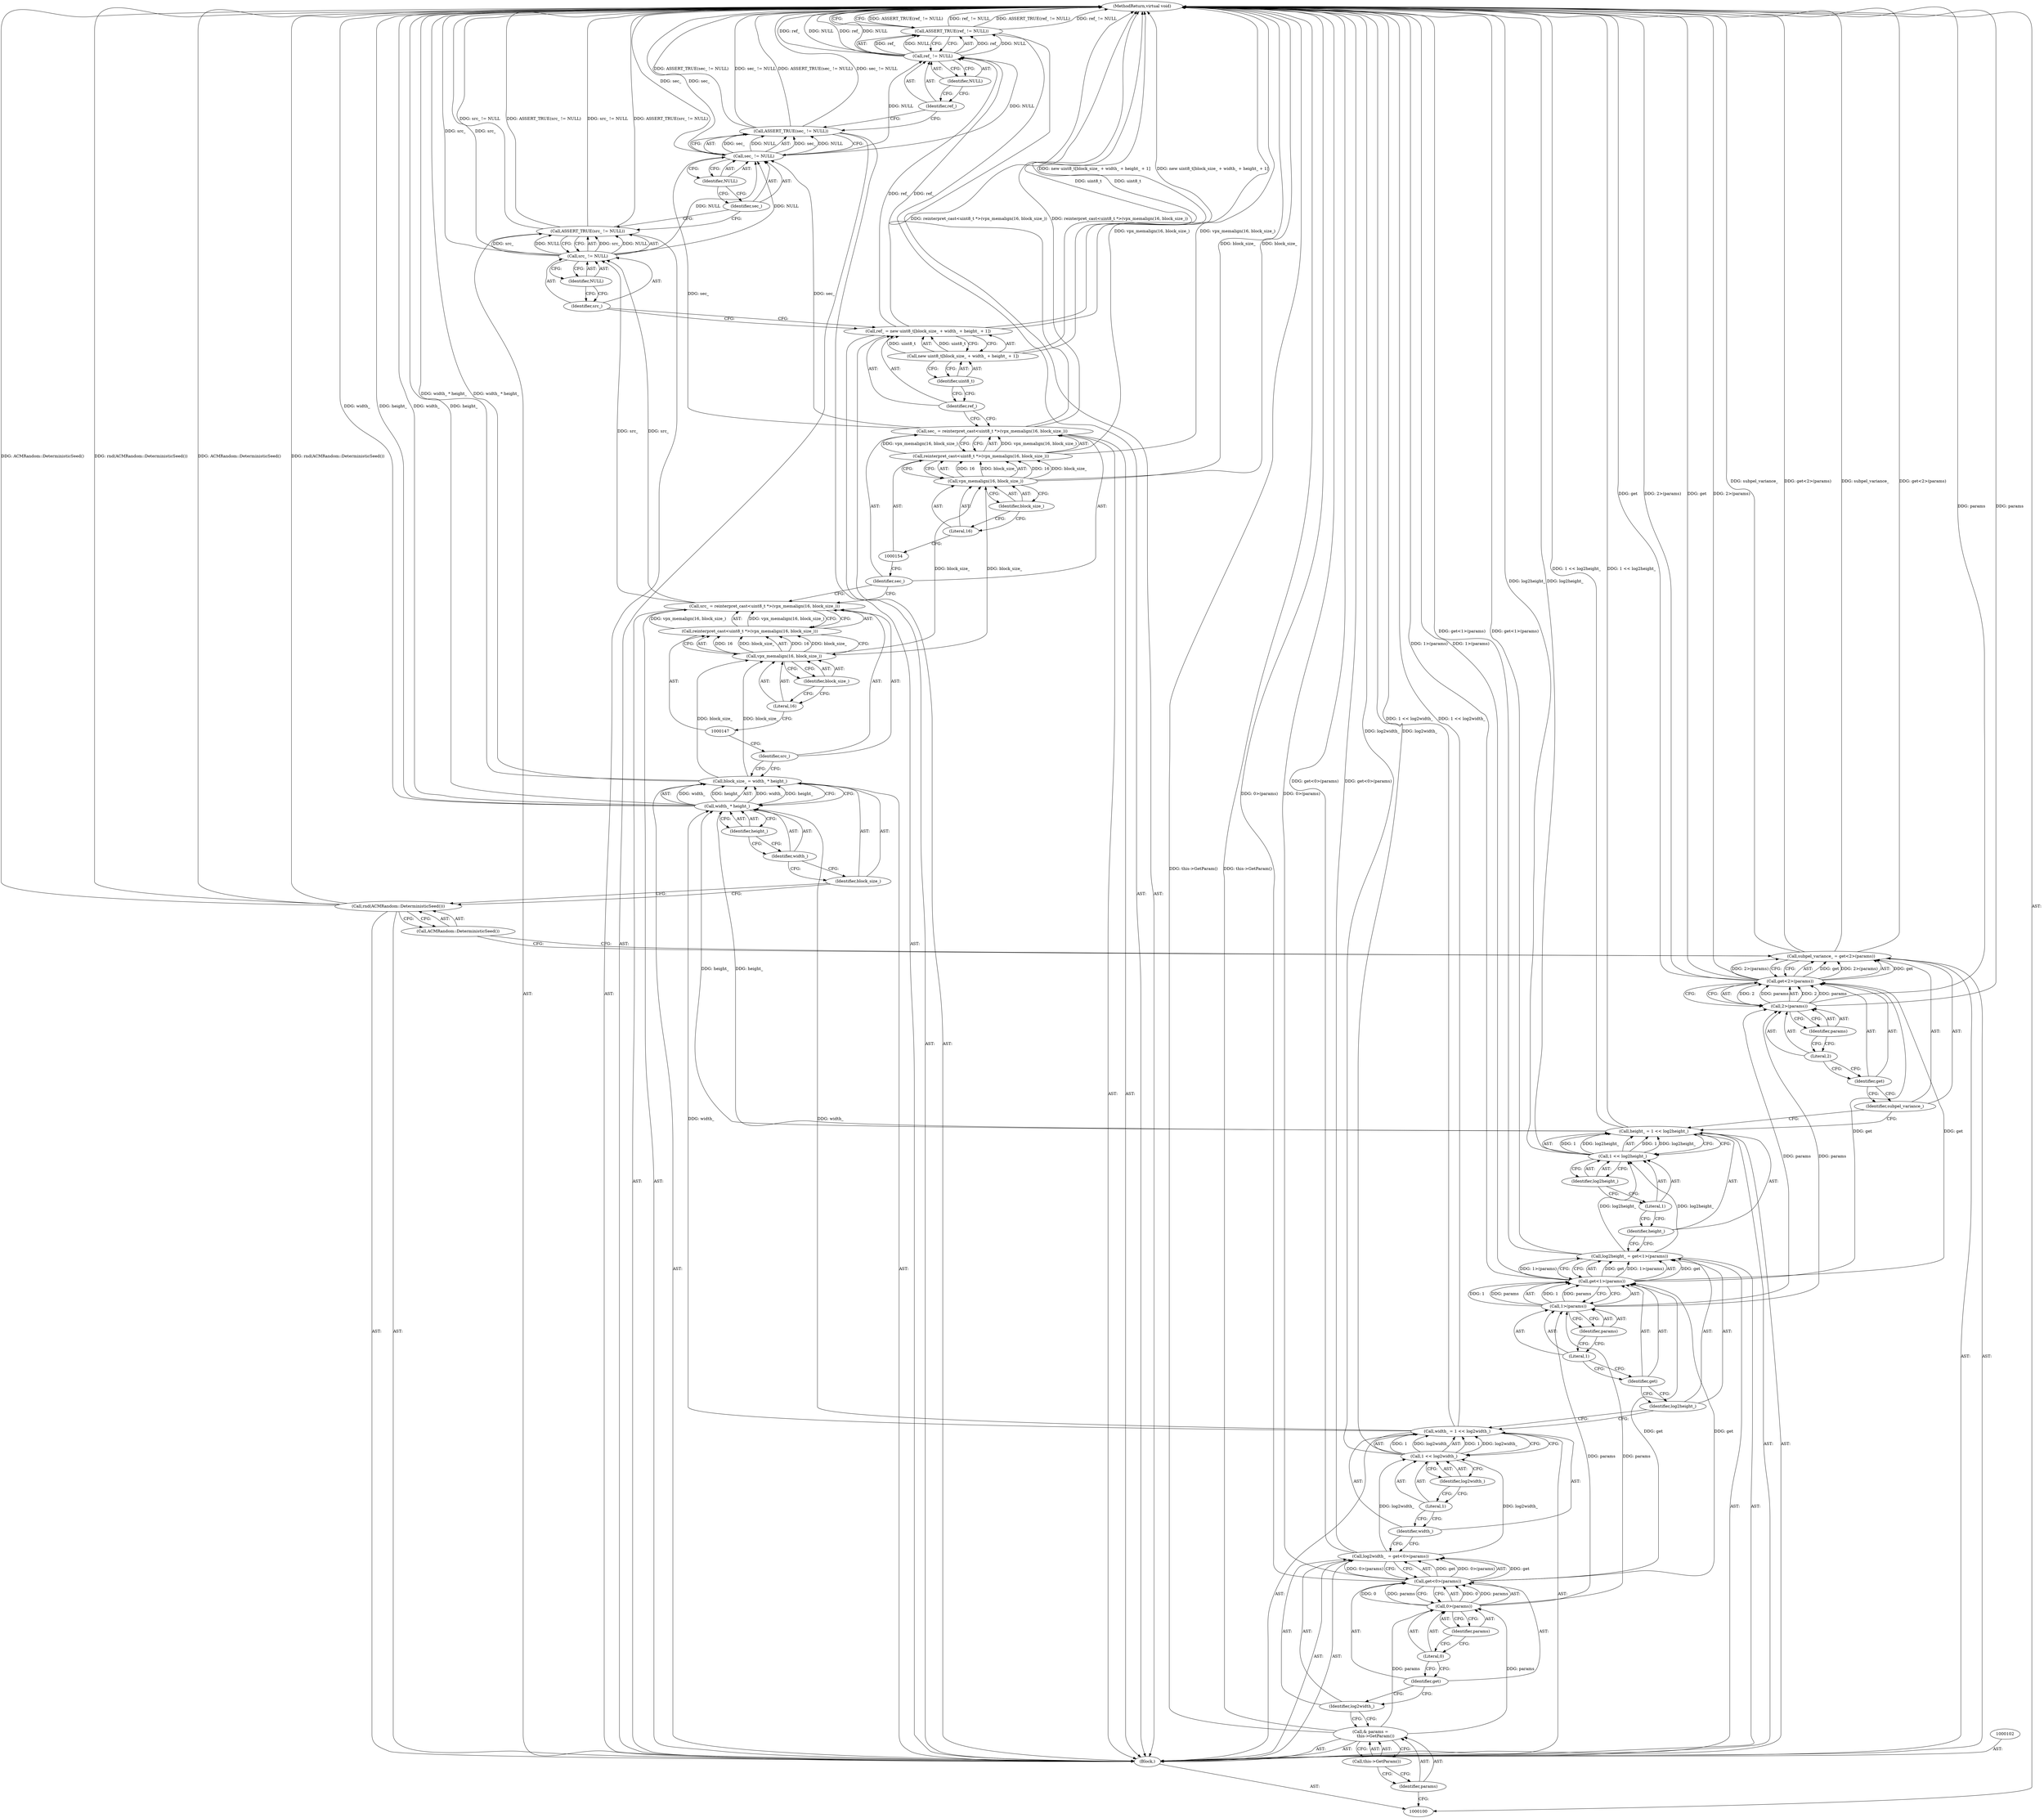 digraph "1_Android_5a9753fca56f0eeb9f61e342b2fccffc364f9426_115" {
"1000101" [label="(Block,)"];
"1000174" [label="(MethodReturn,virtual void)"];
"1000137" [label="(Call,rnd(ACMRandom::DeterministicSeed()))"];
"1000138" [label="(Call,ACMRandom::DeterministicSeed())"];
"1000141" [label="(Call,width_ * height_)"];
"1000142" [label="(Identifier,width_)"];
"1000143" [label="(Identifier,height_)"];
"1000139" [label="(Call,block_size_ = width_ * height_)"];
"1000140" [label="(Identifier,block_size_)"];
"1000146" [label="(Call,reinterpret_cast<uint8_t *>(vpx_memalign(16, block_size_)))"];
"1000148" [label="(Call,vpx_memalign(16, block_size_))"];
"1000144" [label="(Call,src_ = reinterpret_cast<uint8_t *>(vpx_memalign(16, block_size_)))"];
"1000145" [label="(Identifier,src_)"];
"1000149" [label="(Literal,16)"];
"1000150" [label="(Identifier,block_size_)"];
"1000153" [label="(Call,reinterpret_cast<uint8_t *>(vpx_memalign(16, block_size_)))"];
"1000155" [label="(Call,vpx_memalign(16, block_size_))"];
"1000151" [label="(Call,sec_ = reinterpret_cast<uint8_t *>(vpx_memalign(16, block_size_)))"];
"1000152" [label="(Identifier,sec_)"];
"1000156" [label="(Literal,16)"];
"1000157" [label="(Identifier,block_size_)"];
"1000160" [label="(Call,new uint8_t[block_size_ + width_ + height_ + 1])"];
"1000161" [label="(Identifier,uint8_t)"];
"1000158" [label="(Call,ref_ = new uint8_t[block_size_ + width_ + height_ + 1])"];
"1000159" [label="(Identifier,ref_)"];
"1000163" [label="(Call,src_ != NULL)"];
"1000164" [label="(Identifier,src_)"];
"1000165" [label="(Identifier,NULL)"];
"1000162" [label="(Call,ASSERT_TRUE(src_ != NULL))"];
"1000167" [label="(Call,sec_ != NULL)"];
"1000168" [label="(Identifier,sec_)"];
"1000169" [label="(Identifier,NULL)"];
"1000166" [label="(Call,ASSERT_TRUE(sec_ != NULL))"];
"1000171" [label="(Call,ref_ != NULL)"];
"1000172" [label="(Identifier,ref_)"];
"1000173" [label="(Identifier,NULL)"];
"1000170" [label="(Call,ASSERT_TRUE(ref_ != NULL))"];
"1000103" [label="(Call,& params =\n        this->GetParam())"];
"1000104" [label="(Identifier,params)"];
"1000105" [label="(Call,this->GetParam())"];
"1000108" [label="(Call,get<0>(params))"];
"1000109" [label="(Identifier,get)"];
"1000110" [label="(Call,0>(params))"];
"1000111" [label="(Literal,0)"];
"1000112" [label="(Identifier,params)"];
"1000106" [label="(Call,log2width_  = get<0>(params))"];
"1000107" [label="(Identifier,log2width_)"];
"1000115" [label="(Call,1 << log2width_)"];
"1000116" [label="(Literal,1)"];
"1000117" [label="(Identifier,log2width_)"];
"1000113" [label="(Call,width_ = 1 << log2width_)"];
"1000114" [label="(Identifier,width_)"];
"1000120" [label="(Call,get<1>(params))"];
"1000121" [label="(Identifier,get)"];
"1000122" [label="(Call,1>(params))"];
"1000123" [label="(Literal,1)"];
"1000124" [label="(Identifier,params)"];
"1000118" [label="(Call,log2height_ = get<1>(params))"];
"1000119" [label="(Identifier,log2height_)"];
"1000127" [label="(Call,1 << log2height_)"];
"1000128" [label="(Literal,1)"];
"1000129" [label="(Identifier,log2height_)"];
"1000125" [label="(Call,height_ = 1 << log2height_)"];
"1000126" [label="(Identifier,height_)"];
"1000132" [label="(Call,get<2>(params))"];
"1000133" [label="(Identifier,get)"];
"1000134" [label="(Call,2>(params))"];
"1000135" [label="(Literal,2)"];
"1000136" [label="(Identifier,params)"];
"1000130" [label="(Call,subpel_variance_ = get<2>(params))"];
"1000131" [label="(Identifier,subpel_variance_)"];
"1000101" -> "1000100"  [label="AST: "];
"1000102" -> "1000101"  [label="AST: "];
"1000103" -> "1000101"  [label="AST: "];
"1000106" -> "1000101"  [label="AST: "];
"1000113" -> "1000101"  [label="AST: "];
"1000118" -> "1000101"  [label="AST: "];
"1000125" -> "1000101"  [label="AST: "];
"1000130" -> "1000101"  [label="AST: "];
"1000137" -> "1000101"  [label="AST: "];
"1000139" -> "1000101"  [label="AST: "];
"1000144" -> "1000101"  [label="AST: "];
"1000151" -> "1000101"  [label="AST: "];
"1000158" -> "1000101"  [label="AST: "];
"1000162" -> "1000101"  [label="AST: "];
"1000166" -> "1000101"  [label="AST: "];
"1000170" -> "1000101"  [label="AST: "];
"1000174" -> "1000100"  [label="AST: "];
"1000174" -> "1000170"  [label="CFG: "];
"1000115" -> "1000174"  [label="DDG: log2width_"];
"1000106" -> "1000174"  [label="DDG: get<0>(params)"];
"1000155" -> "1000174"  [label="DDG: block_size_"];
"1000103" -> "1000174"  [label="DDG: this->GetParam()"];
"1000158" -> "1000174"  [label="DDG: new uint8_t[block_size_ + width_ + height_ + 1]"];
"1000166" -> "1000174"  [label="DDG: ASSERT_TRUE(sec_ != NULL)"];
"1000166" -> "1000174"  [label="DDG: sec_ != NULL"];
"1000113" -> "1000174"  [label="DDG: 1 << log2width_"];
"1000132" -> "1000174"  [label="DDG: get"];
"1000132" -> "1000174"  [label="DDG: 2>(params)"];
"1000170" -> "1000174"  [label="DDG: ASSERT_TRUE(ref_ != NULL)"];
"1000170" -> "1000174"  [label="DDG: ref_ != NULL"];
"1000137" -> "1000174"  [label="DDG: ACMRandom::DeterministicSeed()"];
"1000137" -> "1000174"  [label="DDG: rnd(ACMRandom::DeterministicSeed())"];
"1000160" -> "1000174"  [label="DDG: uint8_t"];
"1000130" -> "1000174"  [label="DDG: subpel_variance_"];
"1000130" -> "1000174"  [label="DDG: get<2>(params)"];
"1000167" -> "1000174"  [label="DDG: sec_"];
"1000163" -> "1000174"  [label="DDG: src_"];
"1000171" -> "1000174"  [label="DDG: ref_"];
"1000171" -> "1000174"  [label="DDG: NULL"];
"1000141" -> "1000174"  [label="DDG: width_"];
"1000141" -> "1000174"  [label="DDG: height_"];
"1000139" -> "1000174"  [label="DDG: width_ * height_"];
"1000127" -> "1000174"  [label="DDG: log2height_"];
"1000153" -> "1000174"  [label="DDG: vpx_memalign(16, block_size_)"];
"1000125" -> "1000174"  [label="DDG: 1 << log2height_"];
"1000151" -> "1000174"  [label="DDG: reinterpret_cast<uint8_t *>(vpx_memalign(16, block_size_))"];
"1000108" -> "1000174"  [label="DDG: 0>(params)"];
"1000118" -> "1000174"  [label="DDG: get<1>(params)"];
"1000134" -> "1000174"  [label="DDG: params"];
"1000120" -> "1000174"  [label="DDG: 1>(params)"];
"1000162" -> "1000174"  [label="DDG: src_ != NULL"];
"1000162" -> "1000174"  [label="DDG: ASSERT_TRUE(src_ != NULL)"];
"1000137" -> "1000101"  [label="AST: "];
"1000137" -> "1000138"  [label="CFG: "];
"1000138" -> "1000137"  [label="AST: "];
"1000140" -> "1000137"  [label="CFG: "];
"1000137" -> "1000174"  [label="DDG: ACMRandom::DeterministicSeed()"];
"1000137" -> "1000174"  [label="DDG: rnd(ACMRandom::DeterministicSeed())"];
"1000138" -> "1000137"  [label="AST: "];
"1000138" -> "1000130"  [label="CFG: "];
"1000137" -> "1000138"  [label="CFG: "];
"1000141" -> "1000139"  [label="AST: "];
"1000141" -> "1000143"  [label="CFG: "];
"1000142" -> "1000141"  [label="AST: "];
"1000143" -> "1000141"  [label="AST: "];
"1000139" -> "1000141"  [label="CFG: "];
"1000141" -> "1000174"  [label="DDG: width_"];
"1000141" -> "1000174"  [label="DDG: height_"];
"1000141" -> "1000139"  [label="DDG: width_"];
"1000141" -> "1000139"  [label="DDG: height_"];
"1000113" -> "1000141"  [label="DDG: width_"];
"1000125" -> "1000141"  [label="DDG: height_"];
"1000142" -> "1000141"  [label="AST: "];
"1000142" -> "1000140"  [label="CFG: "];
"1000143" -> "1000142"  [label="CFG: "];
"1000143" -> "1000141"  [label="AST: "];
"1000143" -> "1000142"  [label="CFG: "];
"1000141" -> "1000143"  [label="CFG: "];
"1000139" -> "1000101"  [label="AST: "];
"1000139" -> "1000141"  [label="CFG: "];
"1000140" -> "1000139"  [label="AST: "];
"1000141" -> "1000139"  [label="AST: "];
"1000145" -> "1000139"  [label="CFG: "];
"1000139" -> "1000174"  [label="DDG: width_ * height_"];
"1000141" -> "1000139"  [label="DDG: width_"];
"1000141" -> "1000139"  [label="DDG: height_"];
"1000139" -> "1000148"  [label="DDG: block_size_"];
"1000140" -> "1000139"  [label="AST: "];
"1000140" -> "1000137"  [label="CFG: "];
"1000142" -> "1000140"  [label="CFG: "];
"1000146" -> "1000144"  [label="AST: "];
"1000146" -> "1000148"  [label="CFG: "];
"1000147" -> "1000146"  [label="AST: "];
"1000148" -> "1000146"  [label="AST: "];
"1000144" -> "1000146"  [label="CFG: "];
"1000146" -> "1000144"  [label="DDG: vpx_memalign(16, block_size_)"];
"1000148" -> "1000146"  [label="DDG: 16"];
"1000148" -> "1000146"  [label="DDG: block_size_"];
"1000148" -> "1000146"  [label="AST: "];
"1000148" -> "1000150"  [label="CFG: "];
"1000149" -> "1000148"  [label="AST: "];
"1000150" -> "1000148"  [label="AST: "];
"1000146" -> "1000148"  [label="CFG: "];
"1000148" -> "1000146"  [label="DDG: 16"];
"1000148" -> "1000146"  [label="DDG: block_size_"];
"1000139" -> "1000148"  [label="DDG: block_size_"];
"1000148" -> "1000155"  [label="DDG: block_size_"];
"1000144" -> "1000101"  [label="AST: "];
"1000144" -> "1000146"  [label="CFG: "];
"1000145" -> "1000144"  [label="AST: "];
"1000146" -> "1000144"  [label="AST: "];
"1000152" -> "1000144"  [label="CFG: "];
"1000146" -> "1000144"  [label="DDG: vpx_memalign(16, block_size_)"];
"1000144" -> "1000163"  [label="DDG: src_"];
"1000145" -> "1000144"  [label="AST: "];
"1000145" -> "1000139"  [label="CFG: "];
"1000147" -> "1000145"  [label="CFG: "];
"1000149" -> "1000148"  [label="AST: "];
"1000149" -> "1000147"  [label="CFG: "];
"1000150" -> "1000149"  [label="CFG: "];
"1000150" -> "1000148"  [label="AST: "];
"1000150" -> "1000149"  [label="CFG: "];
"1000148" -> "1000150"  [label="CFG: "];
"1000153" -> "1000151"  [label="AST: "];
"1000153" -> "1000155"  [label="CFG: "];
"1000154" -> "1000153"  [label="AST: "];
"1000155" -> "1000153"  [label="AST: "];
"1000151" -> "1000153"  [label="CFG: "];
"1000153" -> "1000174"  [label="DDG: vpx_memalign(16, block_size_)"];
"1000153" -> "1000151"  [label="DDG: vpx_memalign(16, block_size_)"];
"1000155" -> "1000153"  [label="DDG: 16"];
"1000155" -> "1000153"  [label="DDG: block_size_"];
"1000155" -> "1000153"  [label="AST: "];
"1000155" -> "1000157"  [label="CFG: "];
"1000156" -> "1000155"  [label="AST: "];
"1000157" -> "1000155"  [label="AST: "];
"1000153" -> "1000155"  [label="CFG: "];
"1000155" -> "1000174"  [label="DDG: block_size_"];
"1000155" -> "1000153"  [label="DDG: 16"];
"1000155" -> "1000153"  [label="DDG: block_size_"];
"1000148" -> "1000155"  [label="DDG: block_size_"];
"1000151" -> "1000101"  [label="AST: "];
"1000151" -> "1000153"  [label="CFG: "];
"1000152" -> "1000151"  [label="AST: "];
"1000153" -> "1000151"  [label="AST: "];
"1000159" -> "1000151"  [label="CFG: "];
"1000151" -> "1000174"  [label="DDG: reinterpret_cast<uint8_t *>(vpx_memalign(16, block_size_))"];
"1000153" -> "1000151"  [label="DDG: vpx_memalign(16, block_size_)"];
"1000151" -> "1000167"  [label="DDG: sec_"];
"1000152" -> "1000151"  [label="AST: "];
"1000152" -> "1000144"  [label="CFG: "];
"1000154" -> "1000152"  [label="CFG: "];
"1000156" -> "1000155"  [label="AST: "];
"1000156" -> "1000154"  [label="CFG: "];
"1000157" -> "1000156"  [label="CFG: "];
"1000157" -> "1000155"  [label="AST: "];
"1000157" -> "1000156"  [label="CFG: "];
"1000155" -> "1000157"  [label="CFG: "];
"1000160" -> "1000158"  [label="AST: "];
"1000160" -> "1000161"  [label="CFG: "];
"1000161" -> "1000160"  [label="AST: "];
"1000158" -> "1000160"  [label="CFG: "];
"1000160" -> "1000174"  [label="DDG: uint8_t"];
"1000160" -> "1000158"  [label="DDG: uint8_t"];
"1000161" -> "1000160"  [label="AST: "];
"1000161" -> "1000159"  [label="CFG: "];
"1000160" -> "1000161"  [label="CFG: "];
"1000158" -> "1000101"  [label="AST: "];
"1000158" -> "1000160"  [label="CFG: "];
"1000159" -> "1000158"  [label="AST: "];
"1000160" -> "1000158"  [label="AST: "];
"1000164" -> "1000158"  [label="CFG: "];
"1000158" -> "1000174"  [label="DDG: new uint8_t[block_size_ + width_ + height_ + 1]"];
"1000160" -> "1000158"  [label="DDG: uint8_t"];
"1000158" -> "1000171"  [label="DDG: ref_"];
"1000159" -> "1000158"  [label="AST: "];
"1000159" -> "1000151"  [label="CFG: "];
"1000161" -> "1000159"  [label="CFG: "];
"1000163" -> "1000162"  [label="AST: "];
"1000163" -> "1000165"  [label="CFG: "];
"1000164" -> "1000163"  [label="AST: "];
"1000165" -> "1000163"  [label="AST: "];
"1000162" -> "1000163"  [label="CFG: "];
"1000163" -> "1000174"  [label="DDG: src_"];
"1000163" -> "1000162"  [label="DDG: src_"];
"1000163" -> "1000162"  [label="DDG: NULL"];
"1000144" -> "1000163"  [label="DDG: src_"];
"1000163" -> "1000167"  [label="DDG: NULL"];
"1000164" -> "1000163"  [label="AST: "];
"1000164" -> "1000158"  [label="CFG: "];
"1000165" -> "1000164"  [label="CFG: "];
"1000165" -> "1000163"  [label="AST: "];
"1000165" -> "1000164"  [label="CFG: "];
"1000163" -> "1000165"  [label="CFG: "];
"1000162" -> "1000101"  [label="AST: "];
"1000162" -> "1000163"  [label="CFG: "];
"1000163" -> "1000162"  [label="AST: "];
"1000168" -> "1000162"  [label="CFG: "];
"1000162" -> "1000174"  [label="DDG: src_ != NULL"];
"1000162" -> "1000174"  [label="DDG: ASSERT_TRUE(src_ != NULL)"];
"1000163" -> "1000162"  [label="DDG: src_"];
"1000163" -> "1000162"  [label="DDG: NULL"];
"1000167" -> "1000166"  [label="AST: "];
"1000167" -> "1000169"  [label="CFG: "];
"1000168" -> "1000167"  [label="AST: "];
"1000169" -> "1000167"  [label="AST: "];
"1000166" -> "1000167"  [label="CFG: "];
"1000167" -> "1000174"  [label="DDG: sec_"];
"1000167" -> "1000166"  [label="DDG: sec_"];
"1000167" -> "1000166"  [label="DDG: NULL"];
"1000151" -> "1000167"  [label="DDG: sec_"];
"1000163" -> "1000167"  [label="DDG: NULL"];
"1000167" -> "1000171"  [label="DDG: NULL"];
"1000168" -> "1000167"  [label="AST: "];
"1000168" -> "1000162"  [label="CFG: "];
"1000169" -> "1000168"  [label="CFG: "];
"1000169" -> "1000167"  [label="AST: "];
"1000169" -> "1000168"  [label="CFG: "];
"1000167" -> "1000169"  [label="CFG: "];
"1000166" -> "1000101"  [label="AST: "];
"1000166" -> "1000167"  [label="CFG: "];
"1000167" -> "1000166"  [label="AST: "];
"1000172" -> "1000166"  [label="CFG: "];
"1000166" -> "1000174"  [label="DDG: ASSERT_TRUE(sec_ != NULL)"];
"1000166" -> "1000174"  [label="DDG: sec_ != NULL"];
"1000167" -> "1000166"  [label="DDG: sec_"];
"1000167" -> "1000166"  [label="DDG: NULL"];
"1000171" -> "1000170"  [label="AST: "];
"1000171" -> "1000173"  [label="CFG: "];
"1000172" -> "1000171"  [label="AST: "];
"1000173" -> "1000171"  [label="AST: "];
"1000170" -> "1000171"  [label="CFG: "];
"1000171" -> "1000174"  [label="DDG: ref_"];
"1000171" -> "1000174"  [label="DDG: NULL"];
"1000171" -> "1000170"  [label="DDG: ref_"];
"1000171" -> "1000170"  [label="DDG: NULL"];
"1000158" -> "1000171"  [label="DDG: ref_"];
"1000167" -> "1000171"  [label="DDG: NULL"];
"1000172" -> "1000171"  [label="AST: "];
"1000172" -> "1000166"  [label="CFG: "];
"1000173" -> "1000172"  [label="CFG: "];
"1000173" -> "1000171"  [label="AST: "];
"1000173" -> "1000172"  [label="CFG: "];
"1000171" -> "1000173"  [label="CFG: "];
"1000170" -> "1000101"  [label="AST: "];
"1000170" -> "1000171"  [label="CFG: "];
"1000171" -> "1000170"  [label="AST: "];
"1000174" -> "1000170"  [label="CFG: "];
"1000170" -> "1000174"  [label="DDG: ASSERT_TRUE(ref_ != NULL)"];
"1000170" -> "1000174"  [label="DDG: ref_ != NULL"];
"1000171" -> "1000170"  [label="DDG: ref_"];
"1000171" -> "1000170"  [label="DDG: NULL"];
"1000103" -> "1000101"  [label="AST: "];
"1000103" -> "1000105"  [label="CFG: "];
"1000104" -> "1000103"  [label="AST: "];
"1000105" -> "1000103"  [label="AST: "];
"1000107" -> "1000103"  [label="CFG: "];
"1000103" -> "1000174"  [label="DDG: this->GetParam()"];
"1000103" -> "1000110"  [label="DDG: params"];
"1000104" -> "1000103"  [label="AST: "];
"1000104" -> "1000100"  [label="CFG: "];
"1000105" -> "1000104"  [label="CFG: "];
"1000105" -> "1000103"  [label="AST: "];
"1000105" -> "1000104"  [label="CFG: "];
"1000103" -> "1000105"  [label="CFG: "];
"1000108" -> "1000106"  [label="AST: "];
"1000108" -> "1000110"  [label="CFG: "];
"1000109" -> "1000108"  [label="AST: "];
"1000110" -> "1000108"  [label="AST: "];
"1000106" -> "1000108"  [label="CFG: "];
"1000108" -> "1000174"  [label="DDG: 0>(params)"];
"1000108" -> "1000106"  [label="DDG: get"];
"1000108" -> "1000106"  [label="DDG: 0>(params)"];
"1000110" -> "1000108"  [label="DDG: 0"];
"1000110" -> "1000108"  [label="DDG: params"];
"1000108" -> "1000120"  [label="DDG: get"];
"1000109" -> "1000108"  [label="AST: "];
"1000109" -> "1000107"  [label="CFG: "];
"1000111" -> "1000109"  [label="CFG: "];
"1000110" -> "1000108"  [label="AST: "];
"1000110" -> "1000112"  [label="CFG: "];
"1000111" -> "1000110"  [label="AST: "];
"1000112" -> "1000110"  [label="AST: "];
"1000108" -> "1000110"  [label="CFG: "];
"1000110" -> "1000108"  [label="DDG: 0"];
"1000110" -> "1000108"  [label="DDG: params"];
"1000103" -> "1000110"  [label="DDG: params"];
"1000110" -> "1000122"  [label="DDG: params"];
"1000111" -> "1000110"  [label="AST: "];
"1000111" -> "1000109"  [label="CFG: "];
"1000112" -> "1000111"  [label="CFG: "];
"1000112" -> "1000110"  [label="AST: "];
"1000112" -> "1000111"  [label="CFG: "];
"1000110" -> "1000112"  [label="CFG: "];
"1000106" -> "1000101"  [label="AST: "];
"1000106" -> "1000108"  [label="CFG: "];
"1000107" -> "1000106"  [label="AST: "];
"1000108" -> "1000106"  [label="AST: "];
"1000114" -> "1000106"  [label="CFG: "];
"1000106" -> "1000174"  [label="DDG: get<0>(params)"];
"1000108" -> "1000106"  [label="DDG: get"];
"1000108" -> "1000106"  [label="DDG: 0>(params)"];
"1000106" -> "1000115"  [label="DDG: log2width_"];
"1000107" -> "1000106"  [label="AST: "];
"1000107" -> "1000103"  [label="CFG: "];
"1000109" -> "1000107"  [label="CFG: "];
"1000115" -> "1000113"  [label="AST: "];
"1000115" -> "1000117"  [label="CFG: "];
"1000116" -> "1000115"  [label="AST: "];
"1000117" -> "1000115"  [label="AST: "];
"1000113" -> "1000115"  [label="CFG: "];
"1000115" -> "1000174"  [label="DDG: log2width_"];
"1000115" -> "1000113"  [label="DDG: 1"];
"1000115" -> "1000113"  [label="DDG: log2width_"];
"1000106" -> "1000115"  [label="DDG: log2width_"];
"1000116" -> "1000115"  [label="AST: "];
"1000116" -> "1000114"  [label="CFG: "];
"1000117" -> "1000116"  [label="CFG: "];
"1000117" -> "1000115"  [label="AST: "];
"1000117" -> "1000116"  [label="CFG: "];
"1000115" -> "1000117"  [label="CFG: "];
"1000113" -> "1000101"  [label="AST: "];
"1000113" -> "1000115"  [label="CFG: "];
"1000114" -> "1000113"  [label="AST: "];
"1000115" -> "1000113"  [label="AST: "];
"1000119" -> "1000113"  [label="CFG: "];
"1000113" -> "1000174"  [label="DDG: 1 << log2width_"];
"1000115" -> "1000113"  [label="DDG: 1"];
"1000115" -> "1000113"  [label="DDG: log2width_"];
"1000113" -> "1000141"  [label="DDG: width_"];
"1000114" -> "1000113"  [label="AST: "];
"1000114" -> "1000106"  [label="CFG: "];
"1000116" -> "1000114"  [label="CFG: "];
"1000120" -> "1000118"  [label="AST: "];
"1000120" -> "1000122"  [label="CFG: "];
"1000121" -> "1000120"  [label="AST: "];
"1000122" -> "1000120"  [label="AST: "];
"1000118" -> "1000120"  [label="CFG: "];
"1000120" -> "1000174"  [label="DDG: 1>(params)"];
"1000120" -> "1000118"  [label="DDG: get"];
"1000120" -> "1000118"  [label="DDG: 1>(params)"];
"1000108" -> "1000120"  [label="DDG: get"];
"1000122" -> "1000120"  [label="DDG: 1"];
"1000122" -> "1000120"  [label="DDG: params"];
"1000120" -> "1000132"  [label="DDG: get"];
"1000121" -> "1000120"  [label="AST: "];
"1000121" -> "1000119"  [label="CFG: "];
"1000123" -> "1000121"  [label="CFG: "];
"1000122" -> "1000120"  [label="AST: "];
"1000122" -> "1000124"  [label="CFG: "];
"1000123" -> "1000122"  [label="AST: "];
"1000124" -> "1000122"  [label="AST: "];
"1000120" -> "1000122"  [label="CFG: "];
"1000122" -> "1000120"  [label="DDG: 1"];
"1000122" -> "1000120"  [label="DDG: params"];
"1000110" -> "1000122"  [label="DDG: params"];
"1000122" -> "1000134"  [label="DDG: params"];
"1000123" -> "1000122"  [label="AST: "];
"1000123" -> "1000121"  [label="CFG: "];
"1000124" -> "1000123"  [label="CFG: "];
"1000124" -> "1000122"  [label="AST: "];
"1000124" -> "1000123"  [label="CFG: "];
"1000122" -> "1000124"  [label="CFG: "];
"1000118" -> "1000101"  [label="AST: "];
"1000118" -> "1000120"  [label="CFG: "];
"1000119" -> "1000118"  [label="AST: "];
"1000120" -> "1000118"  [label="AST: "];
"1000126" -> "1000118"  [label="CFG: "];
"1000118" -> "1000174"  [label="DDG: get<1>(params)"];
"1000120" -> "1000118"  [label="DDG: get"];
"1000120" -> "1000118"  [label="DDG: 1>(params)"];
"1000118" -> "1000127"  [label="DDG: log2height_"];
"1000119" -> "1000118"  [label="AST: "];
"1000119" -> "1000113"  [label="CFG: "];
"1000121" -> "1000119"  [label="CFG: "];
"1000127" -> "1000125"  [label="AST: "];
"1000127" -> "1000129"  [label="CFG: "];
"1000128" -> "1000127"  [label="AST: "];
"1000129" -> "1000127"  [label="AST: "];
"1000125" -> "1000127"  [label="CFG: "];
"1000127" -> "1000174"  [label="DDG: log2height_"];
"1000127" -> "1000125"  [label="DDG: 1"];
"1000127" -> "1000125"  [label="DDG: log2height_"];
"1000118" -> "1000127"  [label="DDG: log2height_"];
"1000128" -> "1000127"  [label="AST: "];
"1000128" -> "1000126"  [label="CFG: "];
"1000129" -> "1000128"  [label="CFG: "];
"1000129" -> "1000127"  [label="AST: "];
"1000129" -> "1000128"  [label="CFG: "];
"1000127" -> "1000129"  [label="CFG: "];
"1000125" -> "1000101"  [label="AST: "];
"1000125" -> "1000127"  [label="CFG: "];
"1000126" -> "1000125"  [label="AST: "];
"1000127" -> "1000125"  [label="AST: "];
"1000131" -> "1000125"  [label="CFG: "];
"1000125" -> "1000174"  [label="DDG: 1 << log2height_"];
"1000127" -> "1000125"  [label="DDG: 1"];
"1000127" -> "1000125"  [label="DDG: log2height_"];
"1000125" -> "1000141"  [label="DDG: height_"];
"1000126" -> "1000125"  [label="AST: "];
"1000126" -> "1000118"  [label="CFG: "];
"1000128" -> "1000126"  [label="CFG: "];
"1000132" -> "1000130"  [label="AST: "];
"1000132" -> "1000134"  [label="CFG: "];
"1000133" -> "1000132"  [label="AST: "];
"1000134" -> "1000132"  [label="AST: "];
"1000130" -> "1000132"  [label="CFG: "];
"1000132" -> "1000174"  [label="DDG: get"];
"1000132" -> "1000174"  [label="DDG: 2>(params)"];
"1000132" -> "1000130"  [label="DDG: get"];
"1000132" -> "1000130"  [label="DDG: 2>(params)"];
"1000120" -> "1000132"  [label="DDG: get"];
"1000134" -> "1000132"  [label="DDG: 2"];
"1000134" -> "1000132"  [label="DDG: params"];
"1000133" -> "1000132"  [label="AST: "];
"1000133" -> "1000131"  [label="CFG: "];
"1000135" -> "1000133"  [label="CFG: "];
"1000134" -> "1000132"  [label="AST: "];
"1000134" -> "1000136"  [label="CFG: "];
"1000135" -> "1000134"  [label="AST: "];
"1000136" -> "1000134"  [label="AST: "];
"1000132" -> "1000134"  [label="CFG: "];
"1000134" -> "1000174"  [label="DDG: params"];
"1000134" -> "1000132"  [label="DDG: 2"];
"1000134" -> "1000132"  [label="DDG: params"];
"1000122" -> "1000134"  [label="DDG: params"];
"1000135" -> "1000134"  [label="AST: "];
"1000135" -> "1000133"  [label="CFG: "];
"1000136" -> "1000135"  [label="CFG: "];
"1000136" -> "1000134"  [label="AST: "];
"1000136" -> "1000135"  [label="CFG: "];
"1000134" -> "1000136"  [label="CFG: "];
"1000130" -> "1000101"  [label="AST: "];
"1000130" -> "1000132"  [label="CFG: "];
"1000131" -> "1000130"  [label="AST: "];
"1000132" -> "1000130"  [label="AST: "];
"1000138" -> "1000130"  [label="CFG: "];
"1000130" -> "1000174"  [label="DDG: subpel_variance_"];
"1000130" -> "1000174"  [label="DDG: get<2>(params)"];
"1000132" -> "1000130"  [label="DDG: get"];
"1000132" -> "1000130"  [label="DDG: 2>(params)"];
"1000131" -> "1000130"  [label="AST: "];
"1000131" -> "1000125"  [label="CFG: "];
"1000133" -> "1000131"  [label="CFG: "];
}
